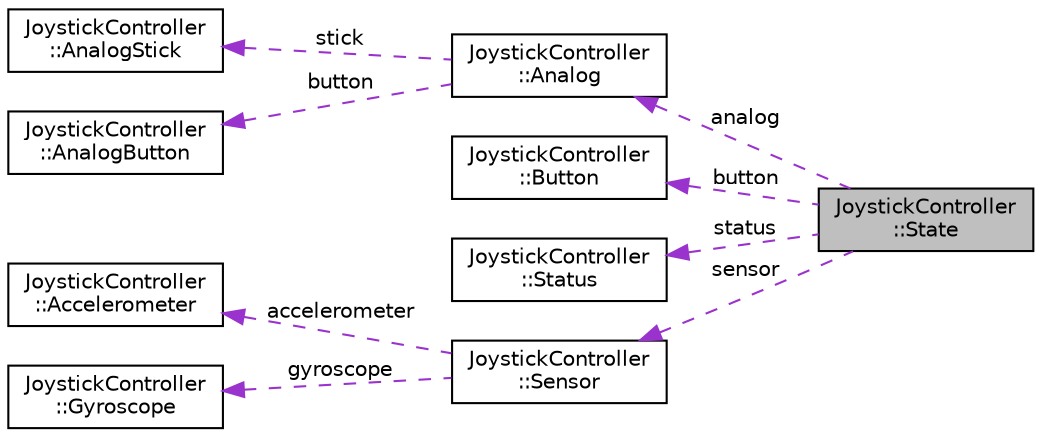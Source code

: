 digraph "JoystickController::State"
{
 // LATEX_PDF_SIZE
  edge [fontname="Helvetica",fontsize="10",labelfontname="Helvetica",labelfontsize="10"];
  node [fontname="Helvetica",fontsize="10",shape=record];
  rankdir="LR";
  Node1 [label="JoystickController\l::State",height=0.2,width=0.4,color="black", fillcolor="grey75", style="filled", fontcolor="black",tooltip=" "];
  Node2 -> Node1 [dir="back",color="darkorchid3",fontsize="10",style="dashed",label=" analog" ,fontname="Helvetica"];
  Node2 [label="JoystickController\l::Analog",height=0.2,width=0.4,color="black", fillcolor="white", style="filled",URL="$structJoystickController_1_1Analog.html",tooltip=" "];
  Node3 -> Node2 [dir="back",color="darkorchid3",fontsize="10",style="dashed",label=" stick" ,fontname="Helvetica"];
  Node3 [label="JoystickController\l::AnalogStick",height=0.2,width=0.4,color="black", fillcolor="white", style="filled",URL="$structJoystickController_1_1AnalogStick.html",tooltip=" "];
  Node4 -> Node2 [dir="back",color="darkorchid3",fontsize="10",style="dashed",label=" button" ,fontname="Helvetica"];
  Node4 [label="JoystickController\l::AnalogButton",height=0.2,width=0.4,color="black", fillcolor="white", style="filled",URL="$structJoystickController_1_1AnalogButton.html",tooltip=" "];
  Node5 -> Node1 [dir="back",color="darkorchid3",fontsize="10",style="dashed",label=" button" ,fontname="Helvetica"];
  Node5 [label="JoystickController\l::Button",height=0.2,width=0.4,color="black", fillcolor="white", style="filled",URL="$structJoystickController_1_1Button.html",tooltip=" "];
  Node6 -> Node1 [dir="back",color="darkorchid3",fontsize="10",style="dashed",label=" status" ,fontname="Helvetica"];
  Node6 [label="JoystickController\l::Status",height=0.2,width=0.4,color="black", fillcolor="white", style="filled",URL="$structJoystickController_1_1Status.html",tooltip=" "];
  Node7 -> Node1 [dir="back",color="darkorchid3",fontsize="10",style="dashed",label=" sensor" ,fontname="Helvetica"];
  Node7 [label="JoystickController\l::Sensor",height=0.2,width=0.4,color="black", fillcolor="white", style="filled",URL="$structJoystickController_1_1Sensor.html",tooltip=" "];
  Node8 -> Node7 [dir="back",color="darkorchid3",fontsize="10",style="dashed",label=" accelerometer" ,fontname="Helvetica"];
  Node8 [label="JoystickController\l::Accelerometer",height=0.2,width=0.4,color="black", fillcolor="white", style="filled",URL="$structJoystickController_1_1Accelerometer.html",tooltip=" "];
  Node9 -> Node7 [dir="back",color="darkorchid3",fontsize="10",style="dashed",label=" gyroscope" ,fontname="Helvetica"];
  Node9 [label="JoystickController\l::Gyroscope",height=0.2,width=0.4,color="black", fillcolor="white", style="filled",URL="$structJoystickController_1_1Gyroscope.html",tooltip=" "];
}
